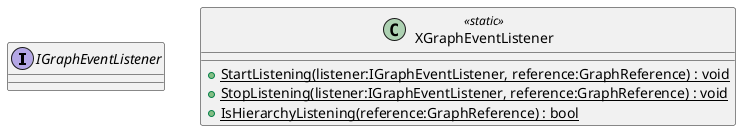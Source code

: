 @startuml
interface IGraphEventListener {
}
class XGraphEventListener <<static>> {
    + {static} StartListening(listener:IGraphEventListener, reference:GraphReference) : void
    + {static} StopListening(listener:IGraphEventListener, reference:GraphReference) : void
    + {static} IsHierarchyListening(reference:GraphReference) : bool
}
@enduml
